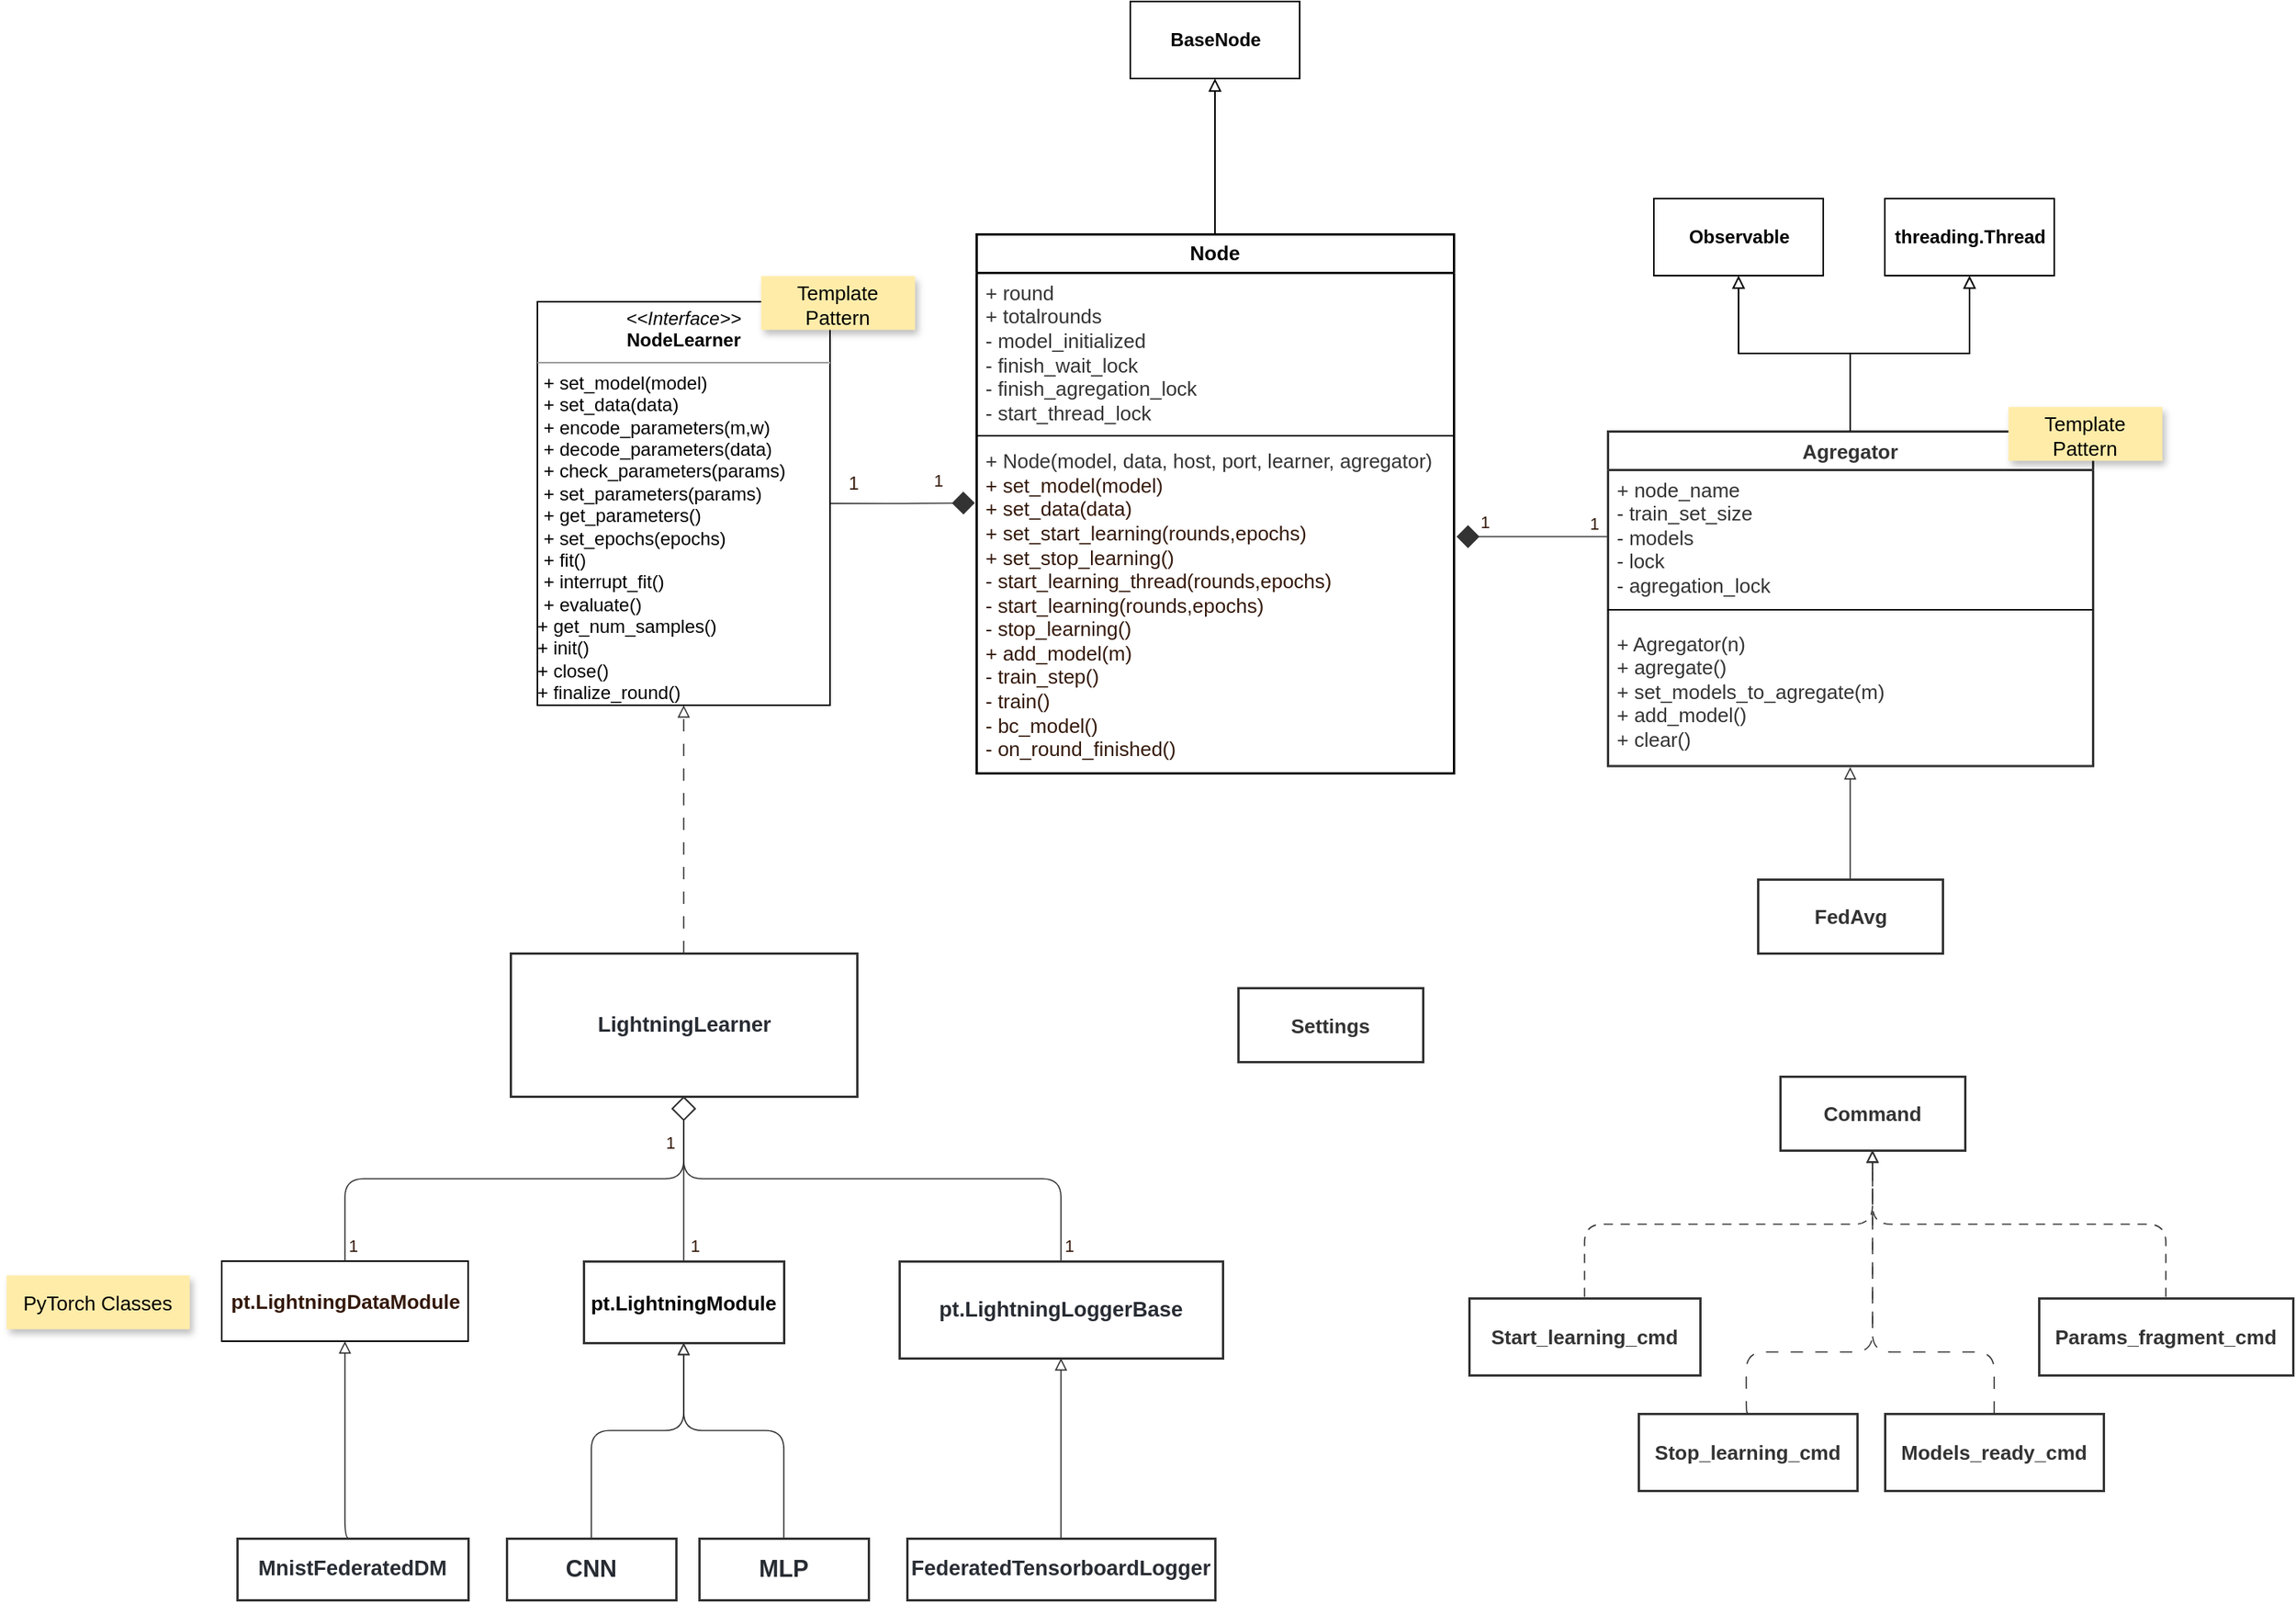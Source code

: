 <mxfile version="19.0.3" type="device"><diagram id="484S4B1htWLxdVBNY2-c" name="Page-1"><mxGraphModel dx="1720" dy="1107" grid="1" gridSize="10" guides="1" tooltips="1" connect="1" arrows="1" fold="1" page="1" pageScale="1" pageWidth="827" pageHeight="1169" math="0" shadow="0"><root><mxCell id="0"/><mxCell id="1" parent="0"/><mxCell id="86f7DXbvGBLpAlIuW8gX-1" value="Node" style="html=1;overflow=block;blockSpacing=1;swimlane;childLayout=stackLayout;horizontal=1;horizontalStack=0;resizeParent=1;resizeParentMax=0;resizeLast=0;collapsible=0;marginBottom=0;swimlaneFillColor=#ffffff;startSize=25;whiteSpace=wrap;fontSize=13;fontStyle=1;align=center;spacing=0;strokeOpacity=100;fillOpacity=100;strokeWidth=1.5;" parent="1" vertex="1"><mxGeometry x="1200" y="472.96" width="310" height="350" as="geometry"/></mxCell><mxCell id="86f7DXbvGBLpAlIuW8gX-2" value="+ round&lt;br&gt;+ totalrounds&lt;br&gt;- model_initialized&lt;br&gt;&lt;span style=&quot;background-color: initial;&quot;&gt;- finish_wait_lock&amp;nbsp;&lt;br&gt;&lt;/span&gt;&lt;span style=&quot;background-color: initial;&quot;&gt;- finish_agregation_lock&lt;br&gt;&lt;/span&gt;- start_thread_lock&lt;span style=&quot;background-color: initial;&quot;&gt;&lt;br&gt;&lt;/span&gt;" style="part=1;html=1;resizeHeight=0;strokeColor=none;fillColor=none;align=left;verticalAlign=middle;spacingLeft=4;spacingRight=4;overflow=hidden;rotatable=0;points=[[0,0.5],[1,0.5]];portConstraint=eastwest;swimlaneFillColor=#ffffff;strokeOpacity=100;fillOpacity=100;whiteSpace=wrap;fontSize=13;fontColor=#333333;" parent="86f7DXbvGBLpAlIuW8gX-1" vertex="1"><mxGeometry y="25" width="310" height="105" as="geometry"/></mxCell><mxCell id="86f7DXbvGBLpAlIuW8gX-3" value="" style="line;strokeWidth=1;fillColor=none;align=left;verticalAlign=middle;spacingTop=-1;spacingLeft=3;spacingRight=3;rotatable=0;labelPosition=right;points=[];portConstraint=eastwest;" parent="86f7DXbvGBLpAlIuW8gX-1" vertex="1"><mxGeometry y="130" width="310" height="2" as="geometry"/></mxCell><mxCell id="86f7DXbvGBLpAlIuW8gX-4" value="+ Node(model, data, host, port, learner, agregator)&lt;font color=&quot;#33180a&quot;&gt;&lt;br&gt;+ set_model(model) &lt;br&gt;+ set_data(data)&lt;/font&gt;&lt;font color=&quot;#33180a&quot;&gt;&lt;br&gt;+ set_start_learning(&lt;/font&gt;&lt;span style=&quot;color: rgb(51, 24, 10);&quot;&gt;rounds,epochs&lt;/span&gt;&lt;font color=&quot;#33180a&quot;&gt;)&lt;/font&gt;&lt;font color=&quot;#33180a&quot;&gt;&lt;br&gt;+ set_stop_learning()&lt;/font&gt;&lt;font color=&quot;#33180a&quot;&gt;&lt;br&gt;- start_learning_thread(rounds,epochs)&lt;br&gt;- start_learning(&lt;/font&gt;&lt;span style=&quot;color: rgb(51, 24, 10);&quot;&gt;rounds,epochs&lt;/span&gt;&lt;font color=&quot;#33180a&quot;&gt;)&lt;br&gt;- stop_learning()&lt;/font&gt;&lt;br style=&quot;color: rgb(51, 24, 10);&quot;&gt;&lt;span style=&quot;color: rgb(51, 24, 10);&quot;&gt;+ add_model(m)&lt;/span&gt;&lt;font color=&quot;#33180a&quot;&gt;&lt;br&gt;- train_step()&lt;br&gt;- train()&lt;br&gt;- bc_model()&lt;br&gt;- on_round_finished()&lt;/font&gt;" style="part=1;html=1;resizeHeight=0;strokeColor=none;fillColor=none;align=left;verticalAlign=middle;spacingLeft=4;spacingRight=4;overflow=hidden;rotatable=0;points=[[0,0.5],[1,0.5]];portConstraint=eastwest;swimlaneFillColor=#ffffff;strokeOpacity=100;fillOpacity=100;whiteSpace=wrap;fontSize=13;fontColor=#333333;" parent="86f7DXbvGBLpAlIuW8gX-1" vertex="1"><mxGeometry y="132" width="310" height="218" as="geometry"/></mxCell><mxCell id="86f7DXbvGBLpAlIuW8gX-15" value="MnistFederatedDM" style="html=1;overflow=block;blockSpacing=1;align=center;whiteSpace=wrap;fontSize=13.7;fontColor=#282c33;fontStyle=1;spacing=0;verticalAlign=middle;strokeColor=#333333;strokeOpacity=100;fillOpacity=100;fillColor=#ffffff;strokeWidth=1.5;" parent="1" vertex="1"><mxGeometry x="720" y="1320" width="150" height="40" as="geometry"/></mxCell><mxCell id="86f7DXbvGBLpAlIuW8gX-16" value="MLP" style="html=1;overflow=block;blockSpacing=1;align=center;whiteSpace=wrap;fontSize=15.3;fontColor=#282c33;fontStyle=1;spacing=0;verticalAlign=middle;strokeColor=#333333;strokeOpacity=100;fillOpacity=100;fillColor=#ffffff;strokeWidth=1.5;" parent="1" vertex="1"><mxGeometry x="1020" y="1320" width="110" height="40" as="geometry"/></mxCell><mxCell id="86f7DXbvGBLpAlIuW8gX-17" value="FederatedTensorboardLogger" style="html=1;overflow=block;blockSpacing=1;align=center;whiteSpace=wrap;fontSize=13.7;fontColor=#282c33;fontStyle=1;spacing=0;verticalAlign=middle;strokeColor=#333333;strokeOpacity=100;fillOpacity=100;fillColor=#ffffff;strokeWidth=1.5;" parent="1" vertex="1"><mxGeometry x="1155" y="1320" width="200" height="40" as="geometry"/></mxCell><mxCell id="86f7DXbvGBLpAlIuW8gX-18" value="LightningLearner" style="html=1;overflow=block;blockSpacing=1;align=center;whiteSpace=wrap;fontSize=13.7;fontColor=#282c33;fontStyle=1;spacing=0;verticalAlign=middle;strokeColor=#333333;strokeOpacity=100;fillOpacity=100;fillColor=#ffffff;strokeWidth=1.5;" parent="1" vertex="1"><mxGeometry x="897.5" y="940" width="225" height="93" as="geometry"/></mxCell><UserObject label="" lucidchartObjectId="Xt1ksL~C37rB" id="86f7DXbvGBLpAlIuW8gX-27"><mxCell style="html=1;jettySize=18;whiteSpace=wrap;fontSize=13;strokeColor=#333333;strokeOpacity=100;strokeWidth=0.8;rounded=1;arcSize=24;edgeStyle=orthogonalEdgeStyle;startArrow=none;endArrow=diamond;exitX=1;exitY=0.5;entryX=-0.003;entryY=0.499;entryPerimeter=0;endFill=1;startFill=0;endSize=13;exitDx=0;exitDy=0;" parent="1" source="Hq-_1jtWTXdlRAyDnMnp-71" target="86f7DXbvGBLpAlIuW8gX-1" edge="1"><mxGeometry width="100" height="100" relative="1" as="geometry"><Array as="points"/><mxPoint x="1140.81" y="762.25" as="sourcePoint"/></mxGeometry></mxCell></UserObject><mxCell id="Hq-_1jtWTXdlRAyDnMnp-75" value="1" style="edgeLabel;html=1;align=center;verticalAlign=middle;resizable=0;points=[];fontColor=#33180A;" parent="86f7DXbvGBLpAlIuW8gX-27" vertex="1" connectable="0"><mxGeometry x="0.584" y="1" relative="1" as="geometry"><mxPoint x="-5" y="-14" as="offset"/></mxGeometry></mxCell><UserObject label="" lucidchartObjectId="ku1kMCchc4k." id="86f7DXbvGBLpAlIuW8gX-28"><mxCell style="html=1;jettySize=18;whiteSpace=wrap;fontSize=13;strokeColor=#333333;strokeOpacity=100;dashed=1;fixDash=1;dashPattern=8 8;strokeWidth=0.8;rounded=1;arcSize=24;edgeStyle=orthogonalEdgeStyle;startArrow=none;endArrow=block;endFill=0;exitX=0.5;exitY=0;entryX=0.5;entryY=1;entryDx=0;entryDy=0;exitDx=0;exitDy=0;" parent="1" source="86f7DXbvGBLpAlIuW8gX-18" target="Hq-_1jtWTXdlRAyDnMnp-71" edge="1"><mxGeometry width="100" height="100" relative="1" as="geometry"><Array as="points"/><mxPoint x="1214.19" y="1039.25" as="targetPoint"/></mxGeometry></mxCell></UserObject><mxCell id="86f7DXbvGBLpAlIuW8gX-42" value="Agregator" style="html=1;overflow=block;blockSpacing=1;swimlane;childLayout=stackLayout;horizontal=1;horizontalStack=0;resizeParent=1;resizeParentMax=0;resizeLast=0;collapsible=0;marginBottom=0;swimlaneFillColor=#ffffff;startSize=25;whiteSpace=wrap;fontSize=13;fontColor=#333333;fontStyle=1;align=center;spacing=0;strokeColor=#333333;strokeOpacity=100;fillOpacity=100;fillColor=#ffffff;strokeWidth=1.5;" parent="1" vertex="1"><mxGeometry x="1610" y="601" width="315" height="217.25" as="geometry"/></mxCell><mxCell id="86f7DXbvGBLpAlIuW8gX-43" value="+ node_name&lt;br&gt;- train_set_size&lt;br&gt;- models&lt;br&gt;- lock&lt;br&gt;- agregation_lock" style="part=1;html=1;resizeHeight=0;strokeColor=none;fillColor=none;align=left;verticalAlign=middle;spacingLeft=4;spacingRight=4;overflow=hidden;rotatable=0;points=[[0,0.5],[1,0.5]];portConstraint=eastwest;swimlaneFillColor=#ffffff;strokeOpacity=100;fillOpacity=100;whiteSpace=wrap;fontSize=13;fontColor=#333333;" parent="86f7DXbvGBLpAlIuW8gX-42" vertex="1"><mxGeometry y="25" width="315" height="87" as="geometry"/></mxCell><mxCell id="86f7DXbvGBLpAlIuW8gX-44" value="" style="line;strokeWidth=1;fillColor=none;align=left;verticalAlign=middle;spacingTop=-1;spacingLeft=3;spacingRight=3;rotatable=0;labelPosition=right;points=[];portConstraint=eastwest;" parent="86f7DXbvGBLpAlIuW8gX-42" vertex="1"><mxGeometry y="112" width="315" height="8" as="geometry"/></mxCell><mxCell id="86f7DXbvGBLpAlIuW8gX-45" value="+ Agregator(n)&lt;br&gt;+ agregate()&lt;br&gt;+ set_models_to_agregate(m)&lt;br&gt;+ add_model()&lt;br&gt;+ clear()" style="part=1;html=1;resizeHeight=0;strokeColor=none;fillColor=none;align=left;verticalAlign=middle;spacingLeft=4;spacingRight=4;overflow=hidden;rotatable=0;points=[[0,0.5],[1,0.5]];portConstraint=eastwest;swimlaneFillColor=#ffffff;strokeOpacity=100;fillOpacity=100;whiteSpace=wrap;fontSize=13;fontColor=#333333;" parent="86f7DXbvGBLpAlIuW8gX-42" vertex="1"><mxGeometry y="120" width="315" height="97.25" as="geometry"/></mxCell><mxCell id="86f7DXbvGBLpAlIuW8gX-46" value="FedAvg" style="html=1;overflow=block;blockSpacing=1;align=center;whiteSpace=wrap;fontSize=13;fontColor=#333333;fontStyle=1;spacing=0;verticalAlign=middle;strokeColor=#333333;strokeOpacity=100;fillOpacity=100;fillColor=#ffffff;strokeWidth=1.5;" parent="1" vertex="1"><mxGeometry x="1707.5" y="892" width="120" height="48" as="geometry"/></mxCell><UserObject label="" lucidchartObjectId="YT5k46J1fM5y" id="86f7DXbvGBLpAlIuW8gX-47"><mxCell style="html=1;jettySize=18;whiteSpace=wrap;fontSize=13;strokeColor=#333333;strokeOpacity=100;strokeWidth=0.8;rounded=1;arcSize=24;edgeStyle=orthogonalEdgeStyle;startArrow=none;endArrow=block;endFill=0;exitX=0.5;exitY=-0.008;exitPerimeter=0;entryX=0.5;entryY=1.004;entryPerimeter=0;" parent="1" source="86f7DXbvGBLpAlIuW8gX-46" target="86f7DXbvGBLpAlIuW8gX-42" edge="1"><mxGeometry width="100" height="100" relative="1" as="geometry"><Array as="points"/></mxGeometry></mxCell></UserObject><mxCell id="86f7DXbvGBLpAlIuW8gX-61" value="Start_learning_cmd" style="html=1;overflow=block;blockSpacing=1;align=center;whiteSpace=wrap;fontSize=13;fontColor=#333333;fontStyle=1;spacing=0;verticalAlign=middle;strokeColor=#333333;strokeOpacity=100;fillOpacity=100;fillColor=#ffffff;strokeWidth=1.5;" parent="1" vertex="1"><mxGeometry x="1520" y="1164" width="150" height="50" as="geometry"/></mxCell><mxCell id="86f7DXbvGBLpAlIuW8gX-62" value="Stop_learning_cmd" style="html=1;overflow=block;blockSpacing=1;align=center;whiteSpace=wrap;fontSize=13;fontColor=#333333;fontStyle=1;spacing=0;verticalAlign=middle;strokeColor=#333333;strokeOpacity=100;fillOpacity=100;fillColor=#ffffff;strokeWidth=1.5;" parent="1" vertex="1"><mxGeometry x="1630" y="1239" width="142" height="50" as="geometry"/></mxCell><mxCell id="86f7DXbvGBLpAlIuW8gX-64" value="Params_fragment_cmd" style="html=1;overflow=block;blockSpacing=1;align=center;whiteSpace=wrap;fontSize=13;fontColor=#333333;fontStyle=1;spacing=0;verticalAlign=middle;strokeColor=#333333;strokeOpacity=100;fillOpacity=100;fillColor=#ffffff;strokeWidth=1.5;" parent="1" vertex="1"><mxGeometry x="1890" y="1164" width="165" height="50" as="geometry"/></mxCell><UserObject label="" lucidchartObjectId="t45k4Y.d_K5c" id="86f7DXbvGBLpAlIuW8gX-66"><mxCell style="html=1;jettySize=18;whiteSpace=wrap;fontSize=13;strokeColor=#333333;strokeOpacity=100;dashed=1;fixDash=1;dashPattern=8 8;strokeWidth=0.8;rounded=1;arcSize=24;edgeStyle=orthogonalEdgeStyle;startArrow=none;endArrow=block;endFill=0;exitX=0.5;exitY=-0.015;exitPerimeter=0;entryX=0.5;entryY=1;entryDx=0;entryDy=0;" parent="1" source="86f7DXbvGBLpAlIuW8gX-62" target="-mEjVttK-RmM4NpKiKR8-13" edge="1"><mxGeometry width="100" height="100" relative="1" as="geometry"><Array as="points"><mxPoint x="1700" y="1238"/><mxPoint x="1700" y="1199"/><mxPoint x="1782" y="1199"/></Array><mxPoint x="1862" y="1052.73" as="targetPoint"/></mxGeometry></mxCell></UserObject><UserObject label="" lucidchartObjectId="t55kJFJXJRe-" id="86f7DXbvGBLpAlIuW8gX-67"><mxCell style="html=1;jettySize=18;whiteSpace=wrap;fontSize=13;strokeColor=#333333;strokeOpacity=100;dashed=1;fixDash=1;dashPattern=6 5;strokeWidth=0.8;rounded=1;arcSize=24;edgeStyle=orthogonalEdgeStyle;startArrow=none;endArrow=block;endFill=0;exitX=0.5;exitY=-0.015;exitPerimeter=0;entryX=0.5;entryY=1;entryDx=0;entryDy=0;" parent="1" source="86f7DXbvGBLpAlIuW8gX-64" target="-mEjVttK-RmM4NpKiKR8-13" edge="1"><mxGeometry width="100" height="100" relative="1" as="geometry"><Array as="points"/><mxPoint x="1862" y="1052.73" as="targetPoint"/></mxGeometry></mxCell></UserObject><UserObject label="" lucidchartObjectId="I55k9uWS.HVr" id="86f7DXbvGBLpAlIuW8gX-71"><mxCell style="html=1;jettySize=18;whiteSpace=wrap;fontSize=13;strokeColor=#333333;strokeOpacity=100;dashed=1;fixDash=1;dashPattern=6 5;strokeWidth=0.8;rounded=1;arcSize=24;edgeStyle=orthogonalEdgeStyle;startArrow=none;endArrow=block;endFill=0;exitX=0.5;exitY=-0.015;exitPerimeter=0;entryX=0.5;entryY=1;entryDx=0;entryDy=0;" parent="1" source="86f7DXbvGBLpAlIuW8gX-61" target="-mEjVttK-RmM4NpKiKR8-13" edge="1"><mxGeometry width="100" height="100" relative="1" as="geometry"><Array as="points"/><mxPoint x="1862" y="1052.73" as="targetPoint"/></mxGeometry></mxCell></UserObject><UserObject label="" lucidchartObjectId="kg6kTxZBUmsM" id="86f7DXbvGBLpAlIuW8gX-77"><mxCell style="html=1;jettySize=18;whiteSpace=wrap;fontSize=13;strokeColor=#333333;strokeOpacity=100;strokeWidth=0.8;rounded=1;arcSize=24;edgeStyle=orthogonalEdgeStyle;startArrow=none;endArrow=diamond;exitX=0.5;exitY=0;entryX=0.5;entryY=1;endFill=0;endSize=14;entryDx=0;entryDy=0;exitDx=0;exitDy=0;" parent="1" source="-mEjVttK-RmM4NpKiKR8-4" target="86f7DXbvGBLpAlIuW8gX-18" edge="1"><mxGeometry width="100" height="100" relative="1" as="geometry"><Array as="points"/></mxGeometry></mxCell></UserObject><mxCell id="Hq-_1jtWTXdlRAyDnMnp-89" value="1" style="edgeLabel;html=1;align=center;verticalAlign=middle;resizable=0;points=[];fontSize=11;fontColor=#33180A;" parent="86f7DXbvGBLpAlIuW8gX-77" vertex="1" connectable="0"><mxGeometry x="0.293" y="-1" relative="1" as="geometry"><mxPoint x="-80" y="-23" as="offset"/></mxGeometry></mxCell><mxCell id="Hq-_1jtWTXdlRAyDnMnp-90" value="1" style="edgeLabel;html=1;align=center;verticalAlign=middle;resizable=0;points=[];fontSize=11;fontColor=#33180A;" parent="86f7DXbvGBLpAlIuW8gX-77" vertex="1" connectable="0"><mxGeometry x="-0.794" y="-1" relative="1" as="geometry"><mxPoint x="4" y="26" as="offset"/></mxGeometry></mxCell><UserObject label="" lucidchartObjectId="Mo6kIBLaU6BU" id="86f7DXbvGBLpAlIuW8gX-79"><mxCell style="html=1;jettySize=18;whiteSpace=wrap;fontSize=13;strokeColor=#333333;strokeOpacity=100;strokeWidth=0.8;rounded=1;arcSize=24;edgeStyle=orthogonalEdgeStyle;startArrow=none;endArrow=diamond;entryX=1.006;entryY=0.296;entryDx=0;entryDy=0;entryPerimeter=0;endFill=1;endSize=13;" parent="1" source="86f7DXbvGBLpAlIuW8gX-43" target="86f7DXbvGBLpAlIuW8gX-4" edge="1"><mxGeometry width="100" height="100" relative="1" as="geometry"><Array as="points"/><mxPoint x="1610" y="660" as="targetPoint"/></mxGeometry></mxCell></UserObject><mxCell id="Hq-_1jtWTXdlRAyDnMnp-73" value="1" style="edgeLabel;html=1;align=center;verticalAlign=middle;resizable=0;points=[];fontColor=#33180A;" parent="86f7DXbvGBLpAlIuW8gX-79" vertex="1" connectable="0"><mxGeometry x="0.823" relative="1" as="geometry"><mxPoint x="9" y="-10" as="offset"/></mxGeometry></mxCell><mxCell id="Hq-_1jtWTXdlRAyDnMnp-74" value="1" style="edgeLabel;html=1;align=center;verticalAlign=middle;resizable=0;points=[];fontColor=#33180A;" parent="86f7DXbvGBLpAlIuW8gX-79" vertex="1" connectable="0"><mxGeometry x="-0.08" y="-1" relative="1" as="geometry"><mxPoint x="36" y="-8" as="offset"/></mxGeometry></mxCell><UserObject label="" lucidchartObjectId="su6klPCUoTBV" id="86f7DXbvGBLpAlIuW8gX-84"><mxCell style="html=1;jettySize=18;whiteSpace=wrap;fontSize=13;strokeColor=#333333;strokeOpacity=100;strokeWidth=0.8;rounded=1;arcSize=24;edgeStyle=orthogonalEdgeStyle;startArrow=block;startFill=0;endArrow=none;exitX=0.5;exitY=1;entryX=0.5;entryY=0;entryDx=0;entryDy=0;exitDx=0;exitDy=0;" parent="1" source="-mEjVttK-RmM4NpKiKR8-4" target="86f7DXbvGBLpAlIuW8gX-17" edge="1"><mxGeometry width="100" height="100" relative="1" as="geometry"><Array as="points"/><mxPoint x="1440" y="1161.5" as="sourcePoint"/></mxGeometry></mxCell></UserObject><mxCell id="Hq-_1jtWTXdlRAyDnMnp-64" value="&lt;b&gt;BaseNode&lt;/b&gt;" style="html=1;" parent="1" vertex="1"><mxGeometry x="1300" y="321.96" width="110" height="50" as="geometry"/></mxCell><mxCell id="Hq-_1jtWTXdlRAyDnMnp-66" style="edgeStyle=orthogonalEdgeStyle;rounded=0;orthogonalLoop=1;jettySize=auto;html=1;endArrow=block;endFill=0;exitX=0.5;exitY=0;exitDx=0;exitDy=0;entryX=0.5;entryY=1;entryDx=0;entryDy=0;" parent="1" source="86f7DXbvGBLpAlIuW8gX-1" target="Hq-_1jtWTXdlRAyDnMnp-64" edge="1"><mxGeometry relative="1" as="geometry"><mxPoint x="1307.5" y="433.92" as="sourcePoint"/><mxPoint x="1160" y="360.883" as="targetPoint"/><Array as="points"><mxPoint x="1355" y="451.96"/><mxPoint x="1355" y="451.96"/></Array></mxGeometry></mxCell><mxCell id="Hq-_1jtWTXdlRAyDnMnp-71" value="&lt;p style=&quot;margin:0px;margin-top:4px;text-align:center;&quot;&gt;&lt;i&gt;&amp;lt;&amp;lt;Interface&amp;gt;&amp;gt;&lt;/i&gt;&lt;br&gt;&lt;b&gt;NodeLearner&lt;/b&gt;&lt;/p&gt;&lt;hr size=&quot;1&quot;&gt;&lt;p style=&quot;margin:0px;margin-left:4px;&quot;&gt;+ set_model(model)&lt;/p&gt;&lt;p style=&quot;margin: 0px 0px 0px 4px;&quot;&gt;+ set_data(data)&lt;/p&gt;&lt;p style=&quot;margin: 0px 0px 0px 4px;&quot;&gt;+ encode_parameters(m,w)&lt;/p&gt;&lt;p style=&quot;margin: 0px 0px 0px 4px;&quot;&gt;+ decode_parameters(data)&lt;/p&gt;&lt;p style=&quot;margin: 0px 0px 0px 4px;&quot;&gt;+ check_parameters(params)&lt;/p&gt;&lt;p style=&quot;margin: 0px 0px 0px 4px;&quot;&gt;+ set_parameters(params)&lt;/p&gt;&lt;p style=&quot;margin: 0px 0px 0px 4px;&quot;&gt;+ get_parameters()&lt;/p&gt;&lt;p style=&quot;margin: 0px 0px 0px 4px;&quot;&gt;+ set_epochs(epochs)&lt;/p&gt;&lt;p style=&quot;margin: 0px 0px 0px 4px;&quot;&gt;+ fit()&lt;br&gt;&lt;/p&gt;&lt;p style=&quot;margin: 0px 0px 0px 4px;&quot;&gt;+ interrupt_fit()&lt;br&gt;&lt;/p&gt;&lt;p style=&quot;margin: 0px 0px 0px 4px;&quot;&gt;+ evaluate()&lt;/p&gt;+ get_num_samples()&lt;br class=&quot;Apple-interchange-newline&quot;&gt;+ init()&lt;br class=&quot;Apple-interchange-newline&quot;&gt;+ close()&lt;br class=&quot;Apple-interchange-newline&quot;&gt;+ finalize_round()" style="verticalAlign=top;align=left;overflow=fill;fontSize=12;fontFamily=Helvetica;html=1;" parent="1" vertex="1"><mxGeometry x="915" y="516.94" width="190" height="262.04" as="geometry"/></mxCell><mxCell id="Hq-_1jtWTXdlRAyDnMnp-76" value="1" style="text;html=1;align=center;verticalAlign=middle;resizable=0;points=[];autosize=1;strokeColor=none;fillColor=none;fontColor=#33180A;" parent="1" vertex="1"><mxGeometry x="1110" y="625" width="20" height="20" as="geometry"/></mxCell><mxCell id="Hq-_1jtWTXdlRAyDnMnp-82" style="edgeStyle=orthogonalEdgeStyle;rounded=0;orthogonalLoop=1;jettySize=auto;html=1;endArrow=block;endFill=0;exitX=0.5;exitY=0;exitDx=0;exitDy=0;entryX=0.5;entryY=1;entryDx=0;entryDy=0;" parent="1" source="86f7DXbvGBLpAlIuW8gX-42" target="-mEjVttK-RmM4NpKiKR8-1" edge="1"><mxGeometry relative="1" as="geometry"><mxPoint x="1365" y="482.96" as="sourcePoint"/><mxPoint x="1767.5" y="557.539" as="targetPoint"/><Array as="points"/></mxGeometry></mxCell><mxCell id="Hq-_1jtWTXdlRAyDnMnp-91" value="&lt;span style=&quot;color: rgb(0, 0, 0); font-size: 13px;&quot;&gt;pt.LightningModule&lt;/span&gt;" style="html=1;overflow=block;blockSpacing=1;align=center;whiteSpace=wrap;fontSize=15.3;fontColor=#282c33;fontStyle=1;spacing=0;verticalAlign=middle;strokeColor=#333333;strokeOpacity=100;fillOpacity=100;fillColor=#ffffff;strokeWidth=1.5;" parent="1" vertex="1"><mxGeometry x="945" y="1140" width="130" height="53" as="geometry"/></mxCell><UserObject label="Template Pattern" lucidchartObjectId="oh6kmHh4P-bh" id="Hq-_1jtWTXdlRAyDnMnp-92"><mxCell style="html=1;overflow=block;blockSpacing=1;whiteSpace=wrap;shadow=1;fontSize=13;spacing=3.8;strokeColor=none;fillColor=#FFECA9;strokeWidth=0;" parent="1" vertex="1"><mxGeometry x="1870" y="585" width="100" height="35" as="geometry"/></mxCell></UserObject><mxCell id="Hq-_1jtWTXdlRAyDnMnp-95" value="&lt;b&gt;&lt;font style=&quot;font-size: 13px;&quot;&gt;pt.LightningDataModule&lt;/font&gt;&lt;/b&gt;" style="html=1;fontSize=11;fontColor=#33180A;" parent="1" vertex="1"><mxGeometry x="710" y="1140" width="160" height="52" as="geometry"/></mxCell><mxCell id="Hq-_1jtWTXdlRAyDnMnp-96" value="CNN" style="html=1;overflow=block;blockSpacing=1;align=center;whiteSpace=wrap;fontSize=15.3;fontColor=#282c33;fontStyle=1;spacing=0;verticalAlign=middle;strokeColor=#333333;strokeOpacity=100;fillOpacity=100;fillColor=#ffffff;strokeWidth=1.5;" parent="1" vertex="1"><mxGeometry x="895" y="1320" width="110" height="40" as="geometry"/></mxCell><UserObject label="" lucidchartObjectId="YT5k46J1fM5y" id="Hq-_1jtWTXdlRAyDnMnp-102"><mxCell style="html=1;jettySize=18;whiteSpace=wrap;fontSize=13;strokeColor=#333333;strokeOpacity=100;strokeWidth=0.8;rounded=1;arcSize=24;edgeStyle=orthogonalEdgeStyle;startArrow=none;endArrow=block;endFill=0;entryX=0.5;entryY=1;entryDx=0;entryDy=0;exitX=0.5;exitY=0;exitDx=0;exitDy=0;" parent="1" source="86f7DXbvGBLpAlIuW8gX-15" target="Hq-_1jtWTXdlRAyDnMnp-95" edge="1"><mxGeometry width="100" height="100" relative="1" as="geometry"><Array as="points"><mxPoint x="795" y="1320"/></Array><mxPoint x="890" y="1300" as="sourcePoint"/><mxPoint x="660" y="1560.119" as="targetPoint"/></mxGeometry></mxCell></UserObject><UserObject label="" lucidchartObjectId="YT5k46J1fM5y" id="Hq-_1jtWTXdlRAyDnMnp-103"><mxCell style="html=1;jettySize=18;whiteSpace=wrap;fontSize=13;strokeColor=#333333;strokeOpacity=100;strokeWidth=0.8;rounded=1;arcSize=24;edgeStyle=orthogonalEdgeStyle;startArrow=none;endArrow=block;endFill=0;entryX=0.5;entryY=1;entryDx=0;entryDy=0;exitX=0.5;exitY=0;exitDx=0;exitDy=0;" parent="1" source="Hq-_1jtWTXdlRAyDnMnp-96" target="Hq-_1jtWTXdlRAyDnMnp-91" edge="1"><mxGeometry width="100" height="100" relative="1" as="geometry"><Array as="points"><mxPoint x="950" y="1250"/><mxPoint x="1010" y="1250"/></Array><mxPoint x="900" y="1310" as="sourcePoint"/><mxPoint x="915" y="1202" as="targetPoint"/></mxGeometry></mxCell></UserObject><UserObject label="" lucidchartObjectId="YT5k46J1fM5y" id="Hq-_1jtWTXdlRAyDnMnp-104"><mxCell style="html=1;jettySize=18;whiteSpace=wrap;fontSize=13;strokeColor=#333333;strokeOpacity=100;strokeWidth=0.8;rounded=1;arcSize=24;edgeStyle=orthogonalEdgeStyle;startArrow=none;endArrow=block;endFill=0;exitX=0.5;exitY=0;exitDx=0;exitDy=0;entryX=0.5;entryY=1;entryDx=0;entryDy=0;" parent="1" source="86f7DXbvGBLpAlIuW8gX-16" target="Hq-_1jtWTXdlRAyDnMnp-91" edge="1"><mxGeometry width="100" height="100" relative="1" as="geometry"><Array as="points"><mxPoint x="1075" y="1250"/><mxPoint x="1010" y="1250"/></Array><mxPoint x="1065" y="1330" as="sourcePoint"/><mxPoint x="1120" y="1240" as="targetPoint"/></mxGeometry></mxCell></UserObject><UserObject label="PyTorch Classes" lucidchartObjectId="yu6khlPVSNwi" id="86f7DXbvGBLpAlIuW8gX-88"><mxCell style="html=1;overflow=block;blockSpacing=1;whiteSpace=wrap;shadow=1;fontSize=13;spacing=3.8;strokeColor=none;fillColor=#FFECA9;strokeWidth=0;" parent="1" vertex="1"><mxGeometry x="570" y="1149" width="119" height="35" as="geometry"/></mxCell></UserObject><mxCell id="-mEjVttK-RmM4NpKiKR8-1" value="&lt;b&gt;Observable&lt;/b&gt;" style="html=1;" vertex="1" parent="1"><mxGeometry x="1640" y="450" width="110" height="50" as="geometry"/></mxCell><UserObject label="Template Pattern" lucidchartObjectId="oh6kmHh4P-bh" id="-mEjVttK-RmM4NpKiKR8-2"><mxCell style="html=1;overflow=block;blockSpacing=1;whiteSpace=wrap;shadow=1;fontSize=13;spacing=3.8;strokeColor=none;fillColor=#FFECA9;strokeWidth=0;" vertex="1" parent="1"><mxGeometry x="1060" y="500.0" width="100" height="35" as="geometry"/></mxCell></UserObject><mxCell id="-mEjVttK-RmM4NpKiKR8-4" value="pt.LightningLoggerBase" style="html=1;overflow=block;blockSpacing=1;align=center;whiteSpace=wrap;fontSize=13.7;fontColor=#282c33;fontStyle=1;spacing=0;verticalAlign=middle;strokeColor=#333333;strokeOpacity=100;fillOpacity=100;fillColor=#ffffff;strokeWidth=1.5;" vertex="1" parent="1"><mxGeometry x="1150" y="1140" width="210" height="63" as="geometry"/></mxCell><UserObject label="" lucidchartObjectId="kg6kTxZBUmsM" id="-mEjVttK-RmM4NpKiKR8-5"><mxCell style="html=1;jettySize=18;whiteSpace=wrap;fontSize=13;strokeColor=#333333;strokeOpacity=100;strokeWidth=0.8;rounded=1;arcSize=24;edgeStyle=orthogonalEdgeStyle;startArrow=none;endArrow=diamond;exitX=0.5;exitY=0;entryX=0.5;entryY=1;endFill=0;endSize=14;entryDx=0;entryDy=0;exitDx=0;exitDy=0;" edge="1" parent="1" source="Hq-_1jtWTXdlRAyDnMnp-95" target="86f7DXbvGBLpAlIuW8gX-18"><mxGeometry width="100" height="100" relative="1" as="geometry"><Array as="points"/><mxPoint x="1355" y="1150.0" as="sourcePoint"/><mxPoint x="1020" y="1043.0" as="targetPoint"/></mxGeometry></mxCell></UserObject><mxCell id="-mEjVttK-RmM4NpKiKR8-7" value="1" style="edgeLabel;html=1;align=center;verticalAlign=middle;resizable=0;points=[];fontSize=11;fontColor=#33180A;" vertex="1" connectable="0" parent="-mEjVttK-RmM4NpKiKR8-5"><mxGeometry x="-0.794" y="-1" relative="1" as="geometry"><mxPoint x="4" y="23" as="offset"/></mxGeometry></mxCell><UserObject label="" lucidchartObjectId="kg6kTxZBUmsM" id="-mEjVttK-RmM4NpKiKR8-8"><mxCell style="html=1;jettySize=18;whiteSpace=wrap;fontSize=13;strokeColor=#333333;strokeOpacity=100;strokeWidth=0.8;rounded=1;arcSize=24;edgeStyle=orthogonalEdgeStyle;startArrow=none;endArrow=diamond;exitX=0.5;exitY=0;entryX=0.5;entryY=1;endFill=0;endSize=14;entryDx=0;entryDy=0;exitDx=0;exitDy=0;" edge="1" parent="1" source="Hq-_1jtWTXdlRAyDnMnp-91" target="86f7DXbvGBLpAlIuW8gX-18"><mxGeometry width="100" height="100" relative="1" as="geometry"><Array as="points"/><mxPoint x="805" y="1150" as="sourcePoint"/><mxPoint x="1020" y="1043" as="targetPoint"/></mxGeometry></mxCell></UserObject><mxCell id="-mEjVttK-RmM4NpKiKR8-10" value="1" style="edgeLabel;html=1;align=center;verticalAlign=middle;resizable=0;points=[];fontSize=11;fontColor=#33180A;" vertex="1" connectable="0" parent="-mEjVttK-RmM4NpKiKR8-8"><mxGeometry x="-0.794" y="-1" relative="1" as="geometry"><mxPoint x="6" y="1" as="offset"/></mxGeometry></mxCell><mxCell id="-mEjVttK-RmM4NpKiKR8-11" value="&lt;b&gt;threading.Thread&lt;/b&gt;" style="html=1;" vertex="1" parent="1"><mxGeometry x="1790" y="450" width="110" height="50" as="geometry"/></mxCell><mxCell id="-mEjVttK-RmM4NpKiKR8-12" style="edgeStyle=orthogonalEdgeStyle;rounded=0;orthogonalLoop=1;jettySize=auto;html=1;endArrow=block;endFill=0;exitX=0.5;exitY=0;exitDx=0;exitDy=0;entryX=0.5;entryY=1;entryDx=0;entryDy=0;" edge="1" parent="1" source="86f7DXbvGBLpAlIuW8gX-42" target="-mEjVttK-RmM4NpKiKR8-11"><mxGeometry relative="1" as="geometry"><mxPoint x="1777.5" y="641" as="sourcePoint"/><mxPoint x="1777.5" y="567.539" as="targetPoint"/><Array as="points"/></mxGeometry></mxCell><mxCell id="-mEjVttK-RmM4NpKiKR8-13" value="Command" style="html=1;overflow=block;blockSpacing=1;align=center;whiteSpace=wrap;fontSize=13;fontColor=#333333;fontStyle=1;spacing=0;verticalAlign=middle;strokeColor=#333333;strokeOpacity=100;fillOpacity=100;fillColor=#ffffff;strokeWidth=1.5;" vertex="1" parent="1"><mxGeometry x="1722" y="1020" width="120" height="48" as="geometry"/></mxCell><mxCell id="-mEjVttK-RmM4NpKiKR8-14" value="Models_ready_cmd" style="html=1;overflow=block;blockSpacing=1;align=center;whiteSpace=wrap;fontSize=13;fontColor=#333333;fontStyle=1;spacing=0;verticalAlign=middle;strokeColor=#333333;strokeOpacity=100;fillOpacity=100;fillColor=#ffffff;strokeWidth=1.5;" vertex="1" parent="1"><mxGeometry x="1790" y="1239" width="142" height="50" as="geometry"/></mxCell><UserObject label="" lucidchartObjectId="t45k4Y.d_K5c" id="-mEjVttK-RmM4NpKiKR8-15"><mxCell style="html=1;jettySize=18;whiteSpace=wrap;fontSize=13;strokeColor=#333333;strokeOpacity=100;dashed=1;fixDash=1;dashPattern=8 8;strokeWidth=0.8;rounded=1;arcSize=24;edgeStyle=orthogonalEdgeStyle;startArrow=none;endArrow=block;endFill=0;exitX=0.5;exitY=0;entryX=0.5;entryY=1;entryDx=0;entryDy=0;exitDx=0;exitDy=0;" edge="1" parent="1" source="-mEjVttK-RmM4NpKiKR8-14" target="-mEjVttK-RmM4NpKiKR8-13"><mxGeometry width="100" height="100" relative="1" as="geometry"><Array as="points"><mxPoint x="1861" y="1199"/><mxPoint x="1782" y="1199"/></Array><mxPoint x="1792" y="1238.25" as="sourcePoint"/><mxPoint x="1792" y="1078" as="targetPoint"/></mxGeometry></mxCell></UserObject><mxCell id="-mEjVttK-RmM4NpKiKR8-16" value="Settings" style="html=1;overflow=block;blockSpacing=1;align=center;whiteSpace=wrap;fontSize=13;fontColor=#333333;fontStyle=1;spacing=0;verticalAlign=middle;strokeColor=#333333;strokeOpacity=100;fillOpacity=100;fillColor=#ffffff;strokeWidth=1.5;" vertex="1" parent="1"><mxGeometry x="1370" y="962.5" width="120" height="48" as="geometry"/></mxCell></root></mxGraphModel></diagram></mxfile>